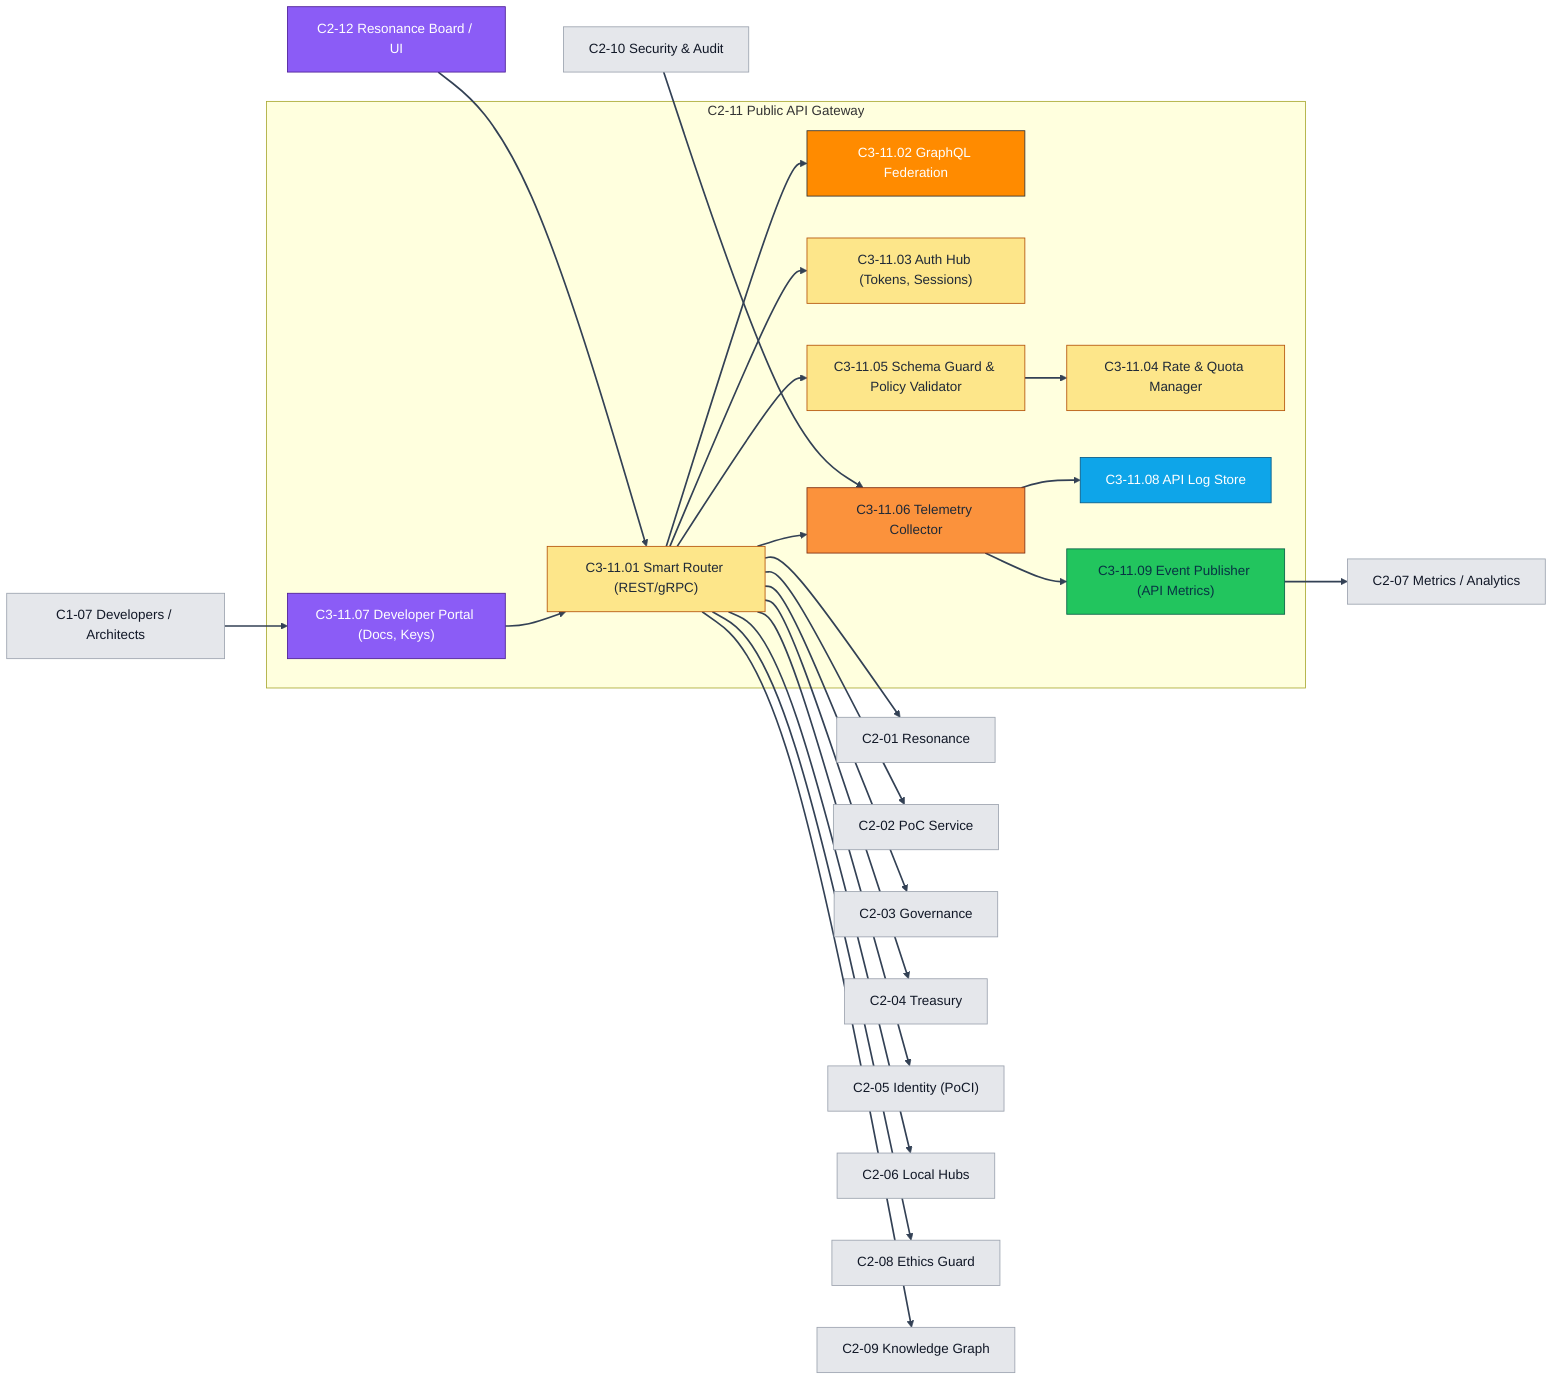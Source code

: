 flowchart LR
  %% --- Coherosphere CI Theme ---
  classDef container fill:#111827,stroke:#111827,color:#ffffff,font-weight:bold;
  classDef compute fill:#ff8b00,stroke:#333333,color:#ffffff;
  classDef control fill:#fde68a,stroke:#b45309,color:#1f2937;
  classDef worker fill:#fb923c,stroke:#7c2d12,color:#1f2937;
  classDef store fill:#0ea5e9,stroke:#075985,color:#ffffff;
  classDef event fill:#22c55e,stroke:#065f46,color:#083344;
  classDef risk fill:#ef4444,stroke:#7f1d1d,color:#ffffff;
  classDef ext fill:#e5e7eb,stroke:#9ca3af,color:#111827;
  classDef ui fill:#8b5cf6,stroke:#4c1d95,color:#ffffff;
  linkStyle default stroke:#334155,stroke-width:2px;

  %% ===== Container & Components (C2-11 → C3-11.xx) =====
  subgraph API["C2-11 Public API Gateway"]
    class API container
    ROUTE["C3-11.01 Smart Router (REST/gRPC)"]:::control
    GQL["C3-11.02 GraphQL Federation"]:::compute
    AUTH["C3-11.03 Auth Hub (Tokens, Sessions)"]:::control
    RATE["C3-11.04 Rate & Quota Manager"]:::control
    SGUARD["C3-11.05 Schema Guard & Policy Validator"]:::control
    TEL["C3-11.06 Telemetry Collector"]:::worker
    DEVPORT["C3-11.07 Developer Portal (Docs, Keys)"]:::ui
    APILOG["C3-11.08 API Log Store"]:::store
    PUB["C3-11.09 Event Publisher (API Metrics)"]:::event
  end

  %% ===== Internal flows =====
  ROUTE --> GQL
  ROUTE --> SGUARD --> RATE
  ROUTE --> AUTH
  ROUTE --> TEL
  TEL --> APILOG
  TEL --> PUB
  DEVPORT --> ROUTE

  %% ===== External context links =====
  UI["C2-12 Resonance Board / UI"]:::ui --> ROUTE
  DEV["C1-07 Developers / Architects"]:::ext --> DEVPORT
  SEC["C2-10 Security & Audit"]:::ext --> TEL
  PUB --> MET["C2-07 Metrics / Analytics"]:::ext
  ROUTE --> RS["C2-01 Resonance"]:::ext
  ROUTE --> POC["C2-02 PoC Service"]:::ext
  ROUTE --> GOV["C2-03 Governance"]:::ext
  ROUTE --> TRE["C2-04 Treasury"]:::ext
  ROUTE --> ID["C2-05 Identity (PoCI)"]:::ext
  ROUTE --> HUB["C2-06 Local Hubs"]:::ext
  ROUTE --> ETH["C2-08 Ethics Guard"]:::ext
  ROUTE --> KNOW["C2-09 Knowledge Graph"]:::ext